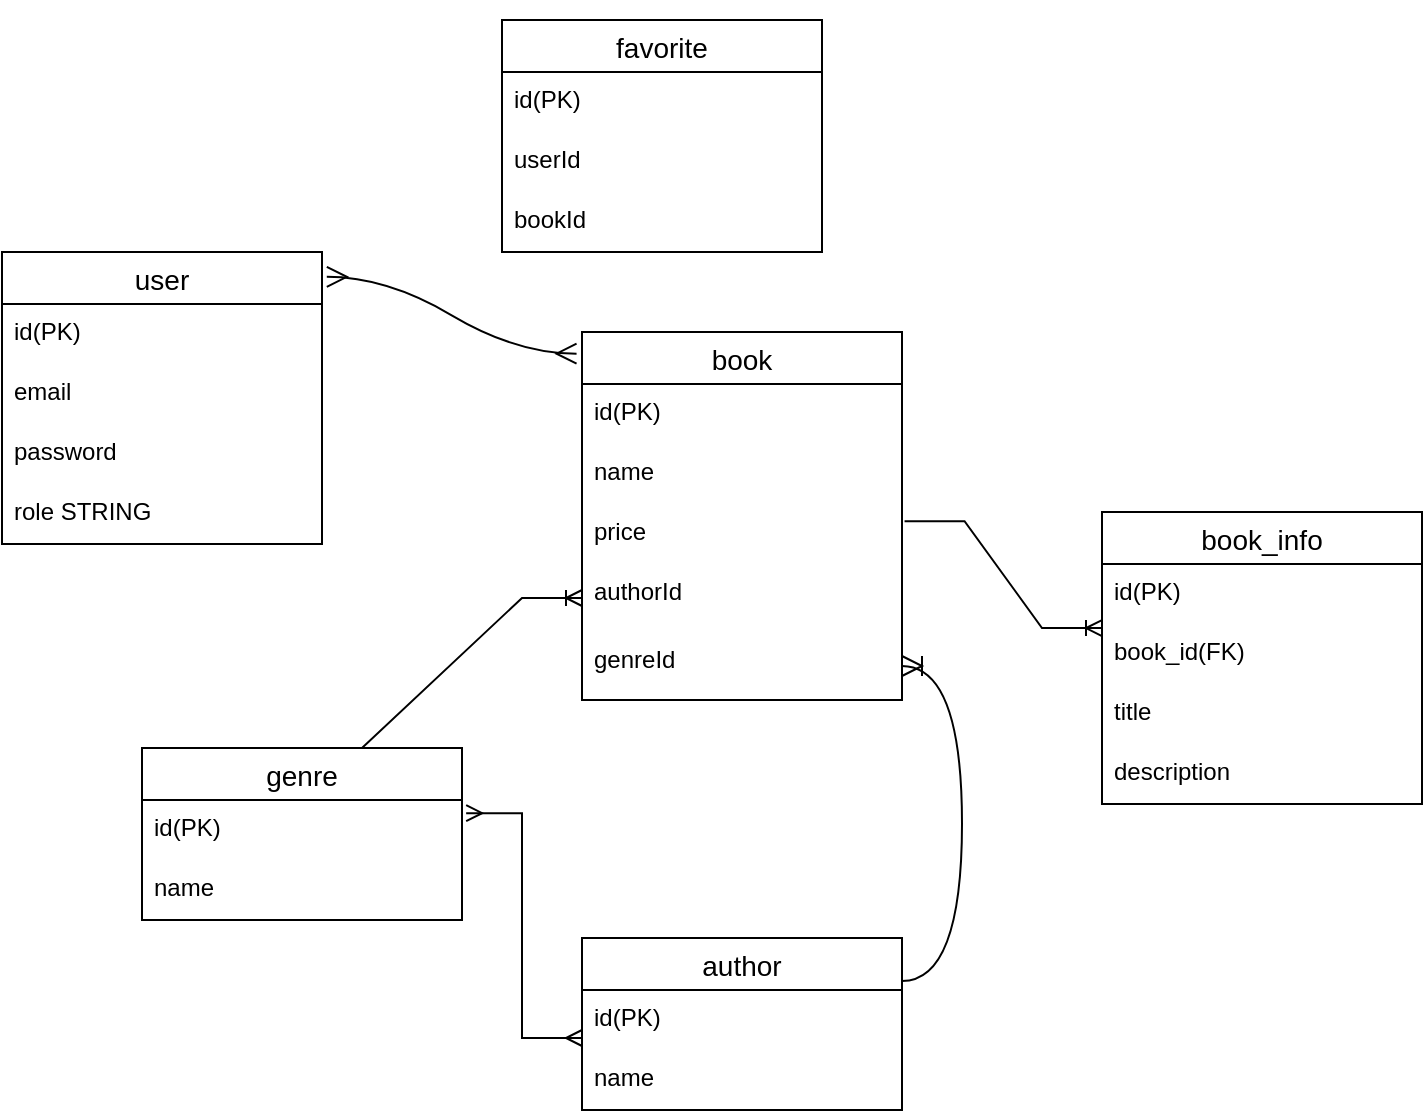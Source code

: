 <mxfile version="22.1.11" type="device">
  <diagram name="Страница — 1" id="gYnmeVJ4fFjqibaQvgGR">
    <mxGraphModel dx="474" dy="635" grid="1" gridSize="10" guides="1" tooltips="1" connect="1" arrows="1" fold="1" page="1" pageScale="1" pageWidth="1169" pageHeight="827" math="0" shadow="0">
      <root>
        <mxCell id="0" />
        <mxCell id="1" parent="0" />
        <mxCell id="Q9tY6rgqNospWHLIUj1E-18" value="user" style="swimlane;fontStyle=0;childLayout=stackLayout;horizontal=1;startSize=26;horizontalStack=0;resizeParent=1;resizeParentMax=0;resizeLast=0;collapsible=1;marginBottom=0;align=center;fontSize=14;" parent="1" vertex="1">
          <mxGeometry x="110" y="180" width="160" height="146" as="geometry" />
        </mxCell>
        <mxCell id="Q9tY6rgqNospWHLIUj1E-19" value="id(PK)" style="text;strokeColor=none;fillColor=none;spacingLeft=4;spacingRight=4;overflow=hidden;rotatable=0;points=[[0,0.5],[1,0.5]];portConstraint=eastwest;fontSize=12;whiteSpace=wrap;html=1;" parent="Q9tY6rgqNospWHLIUj1E-18" vertex="1">
          <mxGeometry y="26" width="160" height="30" as="geometry" />
        </mxCell>
        <mxCell id="Q9tY6rgqNospWHLIUj1E-20" value="email" style="text;strokeColor=none;fillColor=none;spacingLeft=4;spacingRight=4;overflow=hidden;rotatable=0;points=[[0,0.5],[1,0.5]];portConstraint=eastwest;fontSize=12;whiteSpace=wrap;html=1;" parent="Q9tY6rgqNospWHLIUj1E-18" vertex="1">
          <mxGeometry y="56" width="160" height="30" as="geometry" />
        </mxCell>
        <mxCell id="Q9tY6rgqNospWHLIUj1E-23" value="password" style="text;strokeColor=none;fillColor=none;spacingLeft=4;spacingRight=4;overflow=hidden;rotatable=0;points=[[0,0.5],[1,0.5]];portConstraint=eastwest;fontSize=12;whiteSpace=wrap;html=1;" parent="Q9tY6rgqNospWHLIUj1E-18" vertex="1">
          <mxGeometry y="86" width="160" height="30" as="geometry" />
        </mxCell>
        <mxCell id="Q9tY6rgqNospWHLIUj1E-21" value="role STRING" style="text;strokeColor=none;fillColor=none;spacingLeft=4;spacingRight=4;overflow=hidden;rotatable=0;points=[[0,0.5],[1,0.5]];portConstraint=eastwest;fontSize=12;whiteSpace=wrap;html=1;" parent="Q9tY6rgqNospWHLIUj1E-18" vertex="1">
          <mxGeometry y="116" width="160" height="30" as="geometry" />
        </mxCell>
        <mxCell id="Q9tY6rgqNospWHLIUj1E-31" value="book" style="swimlane;fontStyle=0;childLayout=stackLayout;horizontal=1;startSize=26;horizontalStack=0;resizeParent=1;resizeParentMax=0;resizeLast=0;collapsible=1;marginBottom=0;align=center;fontSize=14;" parent="1" vertex="1">
          <mxGeometry x="400" y="220" width="160" height="184" as="geometry" />
        </mxCell>
        <mxCell id="Q9tY6rgqNospWHLIUj1E-32" value="id(PK)" style="text;strokeColor=none;fillColor=none;spacingLeft=4;spacingRight=4;overflow=hidden;rotatable=0;points=[[0,0.5],[1,0.5]];portConstraint=eastwest;fontSize=12;whiteSpace=wrap;html=1;" parent="Q9tY6rgqNospWHLIUj1E-31" vertex="1">
          <mxGeometry y="26" width="160" height="30" as="geometry" />
        </mxCell>
        <mxCell id="Q9tY6rgqNospWHLIUj1E-33" value="name" style="text;strokeColor=none;fillColor=none;spacingLeft=4;spacingRight=4;overflow=hidden;rotatable=0;points=[[0,0.5],[1,0.5]];portConstraint=eastwest;fontSize=12;whiteSpace=wrap;html=1;" parent="Q9tY6rgqNospWHLIUj1E-31" vertex="1">
          <mxGeometry y="56" width="160" height="30" as="geometry" />
        </mxCell>
        <mxCell id="Q9tY6rgqNospWHLIUj1E-34" value="price" style="text;strokeColor=none;fillColor=none;spacingLeft=4;spacingRight=4;overflow=hidden;rotatable=0;points=[[0,0.5],[1,0.5]];portConstraint=eastwest;fontSize=12;whiteSpace=wrap;html=1;" parent="Q9tY6rgqNospWHLIUj1E-31" vertex="1">
          <mxGeometry y="86" width="160" height="30" as="geometry" />
        </mxCell>
        <mxCell id="Q9tY6rgqNospWHLIUj1E-36" value="authorId" style="text;strokeColor=none;fillColor=none;spacingLeft=4;spacingRight=4;overflow=hidden;rotatable=0;points=[[0,0.5],[1,0.5]];portConstraint=eastwest;fontSize=12;whiteSpace=wrap;html=1;" parent="Q9tY6rgqNospWHLIUj1E-31" vertex="1">
          <mxGeometry y="116" width="160" height="34" as="geometry" />
        </mxCell>
        <mxCell id="Q9tY6rgqNospWHLIUj1E-37" value="genreId" style="text;strokeColor=none;fillColor=none;spacingLeft=4;spacingRight=4;overflow=hidden;rotatable=0;points=[[0,0.5],[1,0.5]];portConstraint=eastwest;fontSize=12;whiteSpace=wrap;html=1;" parent="Q9tY6rgqNospWHLIUj1E-31" vertex="1">
          <mxGeometry y="150" width="160" height="34" as="geometry" />
        </mxCell>
        <mxCell id="Q9tY6rgqNospWHLIUj1E-38" value="genre" style="swimlane;fontStyle=0;childLayout=stackLayout;horizontal=1;startSize=26;horizontalStack=0;resizeParent=1;resizeParentMax=0;resizeLast=0;collapsible=1;marginBottom=0;align=center;fontSize=14;" parent="1" vertex="1">
          <mxGeometry x="180" y="428" width="160" height="86" as="geometry" />
        </mxCell>
        <mxCell id="Q9tY6rgqNospWHLIUj1E-39" value="id(PK)" style="text;strokeColor=none;fillColor=none;spacingLeft=4;spacingRight=4;overflow=hidden;rotatable=0;points=[[0,0.5],[1,0.5]];portConstraint=eastwest;fontSize=12;whiteSpace=wrap;html=1;" parent="Q9tY6rgqNospWHLIUj1E-38" vertex="1">
          <mxGeometry y="26" width="160" height="30" as="geometry" />
        </mxCell>
        <mxCell id="Q9tY6rgqNospWHLIUj1E-40" value="name" style="text;strokeColor=none;fillColor=none;spacingLeft=4;spacingRight=4;overflow=hidden;rotatable=0;points=[[0,0.5],[1,0.5]];portConstraint=eastwest;fontSize=12;whiteSpace=wrap;html=1;" parent="Q9tY6rgqNospWHLIUj1E-38" vertex="1">
          <mxGeometry y="56" width="160" height="30" as="geometry" />
        </mxCell>
        <mxCell id="Q9tY6rgqNospWHLIUj1E-41" value="author" style="swimlane;fontStyle=0;childLayout=stackLayout;horizontal=1;startSize=26;horizontalStack=0;resizeParent=1;resizeParentMax=0;resizeLast=0;collapsible=1;marginBottom=0;align=center;fontSize=14;" parent="1" vertex="1">
          <mxGeometry x="400" y="523" width="160" height="86" as="geometry" />
        </mxCell>
        <mxCell id="Q9tY6rgqNospWHLIUj1E-42" value="id(PK)" style="text;strokeColor=none;fillColor=none;spacingLeft=4;spacingRight=4;overflow=hidden;rotatable=0;points=[[0,0.5],[1,0.5]];portConstraint=eastwest;fontSize=12;whiteSpace=wrap;html=1;" parent="Q9tY6rgqNospWHLIUj1E-41" vertex="1">
          <mxGeometry y="26" width="160" height="30" as="geometry" />
        </mxCell>
        <mxCell id="Q9tY6rgqNospWHLIUj1E-43" value="name" style="text;strokeColor=none;fillColor=none;spacingLeft=4;spacingRight=4;overflow=hidden;rotatable=0;points=[[0,0.5],[1,0.5]];portConstraint=eastwest;fontSize=12;whiteSpace=wrap;html=1;" parent="Q9tY6rgqNospWHLIUj1E-41" vertex="1">
          <mxGeometry y="56" width="160" height="30" as="geometry" />
        </mxCell>
        <mxCell id="Q9tY6rgqNospWHLIUj1E-45" value="" style="edgeStyle=entityRelationEdgeStyle;fontSize=12;html=1;endArrow=ERoneToMany;rounded=0;exitX=0.5;exitY=0;exitDx=0;exitDy=0;entryX=0;entryY=0.5;entryDx=0;entryDy=0;" parent="1" source="Q9tY6rgqNospWHLIUj1E-38" target="Q9tY6rgqNospWHLIUj1E-36" edge="1">
          <mxGeometry width="100" height="100" relative="1" as="geometry">
            <mxPoint x="560" y="390" as="sourcePoint" />
            <mxPoint x="660" y="290" as="targetPoint" />
          </mxGeometry>
        </mxCell>
        <mxCell id="Q9tY6rgqNospWHLIUj1E-47" value="" style="fontSize=12;html=1;endArrow=ERmany;startArrow=ERmany;rounded=0;exitX=1.013;exitY=0.22;exitDx=0;exitDy=0;exitPerimeter=0;entryX=0;entryY=0.8;entryDx=0;entryDy=0;entryPerimeter=0;edgeStyle=orthogonalEdgeStyle;" parent="1" source="Q9tY6rgqNospWHLIUj1E-39" target="Q9tY6rgqNospWHLIUj1E-42" edge="1">
          <mxGeometry width="100" height="100" relative="1" as="geometry">
            <mxPoint x="560" y="390" as="sourcePoint" />
            <mxPoint x="660" y="290" as="targetPoint" />
          </mxGeometry>
        </mxCell>
        <mxCell id="Q9tY6rgqNospWHLIUj1E-48" value="book_info" style="swimlane;fontStyle=0;childLayout=stackLayout;horizontal=1;startSize=26;horizontalStack=0;resizeParent=1;resizeParentMax=0;resizeLast=0;collapsible=1;marginBottom=0;align=center;fontSize=14;" parent="1" vertex="1">
          <mxGeometry x="660" y="310" width="160" height="146" as="geometry" />
        </mxCell>
        <mxCell id="Q9tY6rgqNospWHLIUj1E-49" value="id(PK)" style="text;strokeColor=none;fillColor=none;spacingLeft=4;spacingRight=4;overflow=hidden;rotatable=0;points=[[0,0.5],[1,0.5]];portConstraint=eastwest;fontSize=12;whiteSpace=wrap;html=1;" parent="Q9tY6rgqNospWHLIUj1E-48" vertex="1">
          <mxGeometry y="26" width="160" height="30" as="geometry" />
        </mxCell>
        <mxCell id="Q9tY6rgqNospWHLIUj1E-50" value="book_id(FK)" style="text;strokeColor=none;fillColor=none;spacingLeft=4;spacingRight=4;overflow=hidden;rotatable=0;points=[[0,0.5],[1,0.5]];portConstraint=eastwest;fontSize=12;whiteSpace=wrap;html=1;" parent="Q9tY6rgqNospWHLIUj1E-48" vertex="1">
          <mxGeometry y="56" width="160" height="30" as="geometry" />
        </mxCell>
        <mxCell id="Q9tY6rgqNospWHLIUj1E-51" value="title" style="text;strokeColor=none;fillColor=none;spacingLeft=4;spacingRight=4;overflow=hidden;rotatable=0;points=[[0,0.5],[1,0.5]];portConstraint=eastwest;fontSize=12;whiteSpace=wrap;html=1;" parent="Q9tY6rgqNospWHLIUj1E-48" vertex="1">
          <mxGeometry y="86" width="160" height="30" as="geometry" />
        </mxCell>
        <mxCell id="Q9tY6rgqNospWHLIUj1E-53" value="description" style="text;strokeColor=none;fillColor=none;spacingLeft=4;spacingRight=4;overflow=hidden;rotatable=0;points=[[0,0.5],[1,0.5]];portConstraint=eastwest;fontSize=12;whiteSpace=wrap;html=1;" parent="Q9tY6rgqNospWHLIUj1E-48" vertex="1">
          <mxGeometry y="116" width="160" height="30" as="geometry" />
        </mxCell>
        <mxCell id="Q9tY6rgqNospWHLIUj1E-52" value="" style="edgeStyle=entityRelationEdgeStyle;fontSize=12;html=1;endArrow=ERoneToMany;rounded=0;entryX=0;entryY=0.067;entryDx=0;entryDy=0;entryPerimeter=0;exitX=1.008;exitY=0.287;exitDx=0;exitDy=0;exitPerimeter=0;" parent="1" source="Q9tY6rgqNospWHLIUj1E-34" target="Q9tY6rgqNospWHLIUj1E-50" edge="1">
          <mxGeometry width="100" height="100" relative="1" as="geometry">
            <mxPoint x="800" y="300" as="sourcePoint" />
            <mxPoint x="660" y="290" as="targetPoint" />
          </mxGeometry>
        </mxCell>
        <mxCell id="CXciWaJ7KluuMQXC9kMN-1" style="edgeStyle=none;curved=1;rounded=0;orthogonalLoop=1;jettySize=auto;html=1;exitX=0.25;exitY=0;exitDx=0;exitDy=0;fontSize=12;startSize=8;endSize=8;" edge="1" parent="1" source="Q9tY6rgqNospWHLIUj1E-54" target="Q9tY6rgqNospWHLIUj1E-54">
          <mxGeometry relative="1" as="geometry">
            <mxPoint x="580" y="70" as="targetPoint" />
          </mxGeometry>
        </mxCell>
        <mxCell id="Q9tY6rgqNospWHLIUj1E-54" value="favorite" style="swimlane;fontStyle=0;childLayout=stackLayout;horizontal=1;startSize=26;horizontalStack=0;resizeParent=1;resizeParentMax=0;resizeLast=0;collapsible=1;marginBottom=0;align=center;fontSize=14;" parent="1" vertex="1">
          <mxGeometry x="360" y="64" width="160" height="116" as="geometry" />
        </mxCell>
        <mxCell id="Q9tY6rgqNospWHLIUj1E-55" value="id(PK)" style="text;strokeColor=none;fillColor=none;spacingLeft=4;spacingRight=4;overflow=hidden;rotatable=0;points=[[0,0.5],[1,0.5]];portConstraint=eastwest;fontSize=12;whiteSpace=wrap;html=1;" parent="Q9tY6rgqNospWHLIUj1E-54" vertex="1">
          <mxGeometry y="26" width="160" height="30" as="geometry" />
        </mxCell>
        <mxCell id="Q9tY6rgqNospWHLIUj1E-56" value="userId" style="text;strokeColor=none;fillColor=none;spacingLeft=4;spacingRight=4;overflow=hidden;rotatable=0;points=[[0,0.5],[1,0.5]];portConstraint=eastwest;fontSize=12;whiteSpace=wrap;html=1;" parent="Q9tY6rgqNospWHLIUj1E-54" vertex="1">
          <mxGeometry y="56" width="160" height="30" as="geometry" />
        </mxCell>
        <mxCell id="Q9tY6rgqNospWHLIUj1E-57" value="bookId" style="text;strokeColor=none;fillColor=none;spacingLeft=4;spacingRight=4;overflow=hidden;rotatable=0;points=[[0,0.5],[1,0.5]];portConstraint=eastwest;fontSize=12;whiteSpace=wrap;html=1;" parent="Q9tY6rgqNospWHLIUj1E-54" vertex="1">
          <mxGeometry y="86" width="160" height="30" as="geometry" />
        </mxCell>
        <mxCell id="CXciWaJ7KluuMQXC9kMN-4" value="" style="edgeStyle=entityRelationEdgeStyle;fontSize=12;html=1;endArrow=ERmany;startArrow=ERmany;rounded=0;startSize=8;endSize=8;curved=1;exitX=1.015;exitY=0.085;exitDx=0;exitDy=0;exitPerimeter=0;entryX=-0.017;entryY=0.059;entryDx=0;entryDy=0;entryPerimeter=0;" edge="1" parent="1" source="Q9tY6rgqNospWHLIUj1E-18" target="Q9tY6rgqNospWHLIUj1E-31">
          <mxGeometry width="100" height="100" relative="1" as="geometry">
            <mxPoint x="260" y="340" as="sourcePoint" />
            <mxPoint x="360" y="240" as="targetPoint" />
          </mxGeometry>
        </mxCell>
        <mxCell id="CXciWaJ7KluuMQXC9kMN-5" value="" style="edgeStyle=entityRelationEdgeStyle;fontSize=12;html=1;endArrow=ERoneToMany;rounded=0;startSize=8;endSize=8;curved=1;exitX=1;exitY=0.25;exitDx=0;exitDy=0;" edge="1" parent="1" source="Q9tY6rgqNospWHLIUj1E-41" target="Q9tY6rgqNospWHLIUj1E-37">
          <mxGeometry width="100" height="100" relative="1" as="geometry">
            <mxPoint x="471.36" y="532.4" as="sourcePoint" />
            <mxPoint x="458.64" y="409.6" as="targetPoint" />
          </mxGeometry>
        </mxCell>
      </root>
    </mxGraphModel>
  </diagram>
</mxfile>
